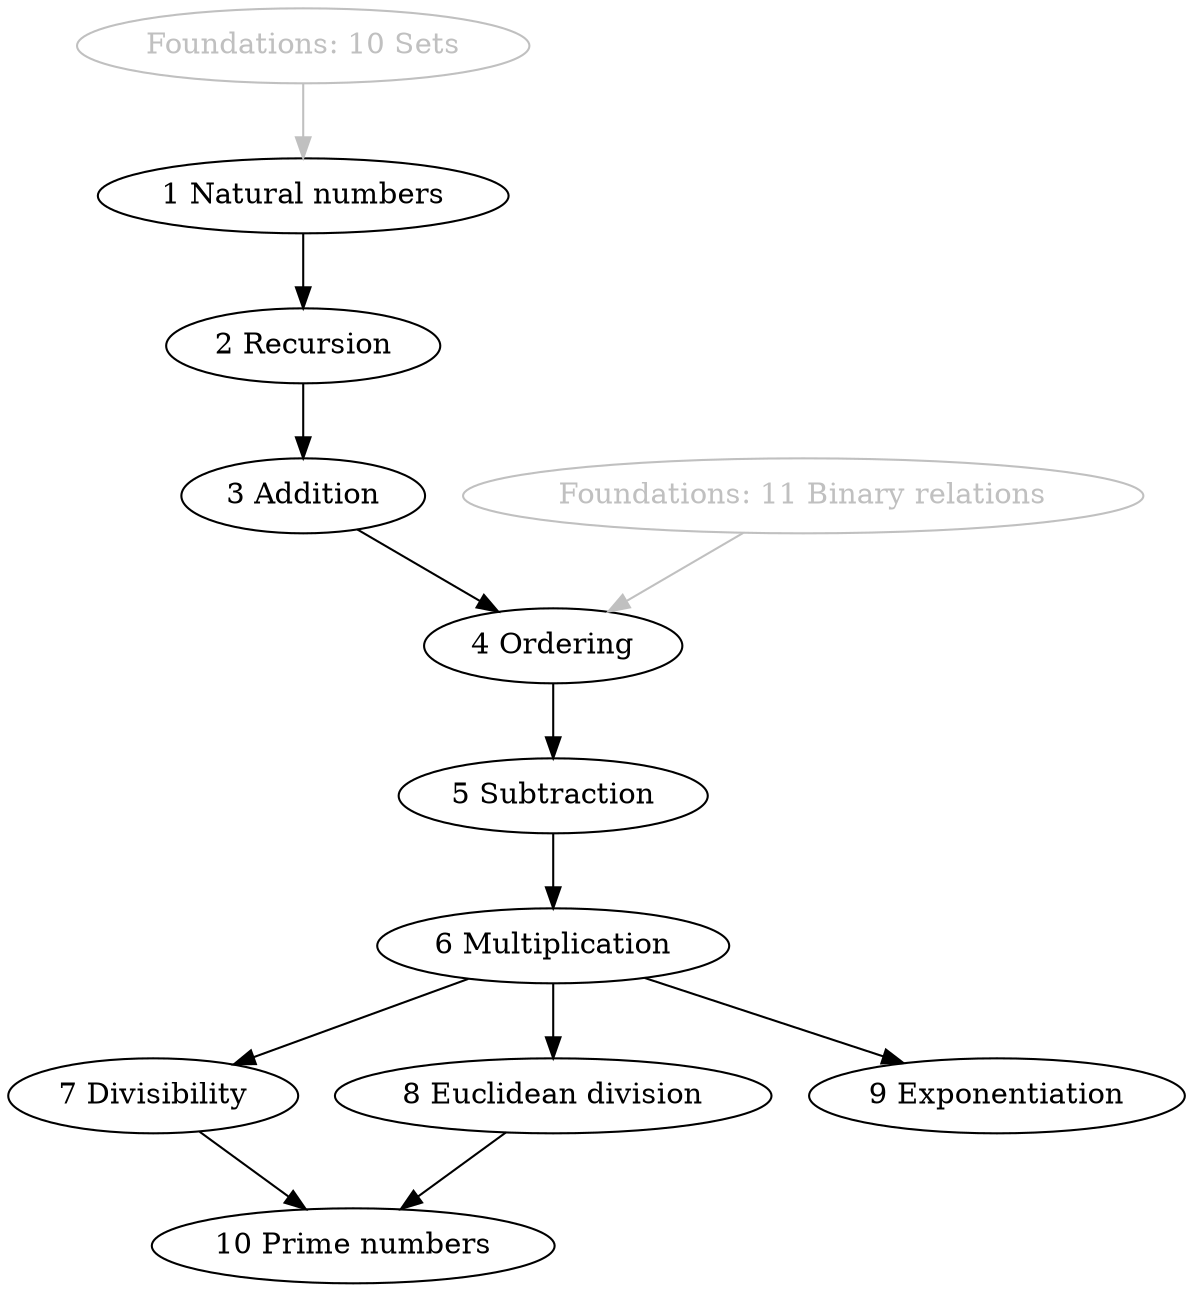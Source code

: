 digraph Sections {

    foundations_10 [label = "Foundations: 10 Sets", color = "gray", fontcolor = "gray"]
    foundations_11 [label = "Foundations: 11 Binary relations", color = "gray", fontcolor = "gray"]

    arithmetic_01 [label = "1 Natural numbers"]
    arithmetic_02 [label = "2 Recursion"]
    arithmetic_03 [label = "3 Addition"]
    arithmetic_04 [label = "4 Ordering"]
    arithmetic_05 [label = "5 Subtraction"]
    arithmetic_06 [label = "6 Multiplication"]
    arithmetic_07 [label = "7 Divisibility"]
    arithmetic_08 [label = "8 Euclidean division"]
    arithmetic_09 [label = "9 Exponentiation"]
    arithmetic_10 [label = "10 Prime numbers"]

    foundations_10  -> arithmetic_01    [color = "gray"]
    arithmetic_01   -> arithmetic_02
    arithmetic_02   -> arithmetic_03
    foundations_11  -> arithmetic_04    [color = "gray"]
    arithmetic_03   -> arithmetic_04
    arithmetic_04   -> arithmetic_05
    arithmetic_05   -> arithmetic_06
    arithmetic_06   -> arithmetic_07
    arithmetic_06   -> arithmetic_08
    arithmetic_06   -> arithmetic_09
    arithmetic_07   -> arithmetic_10
    arithmetic_08   -> arithmetic_10
}
